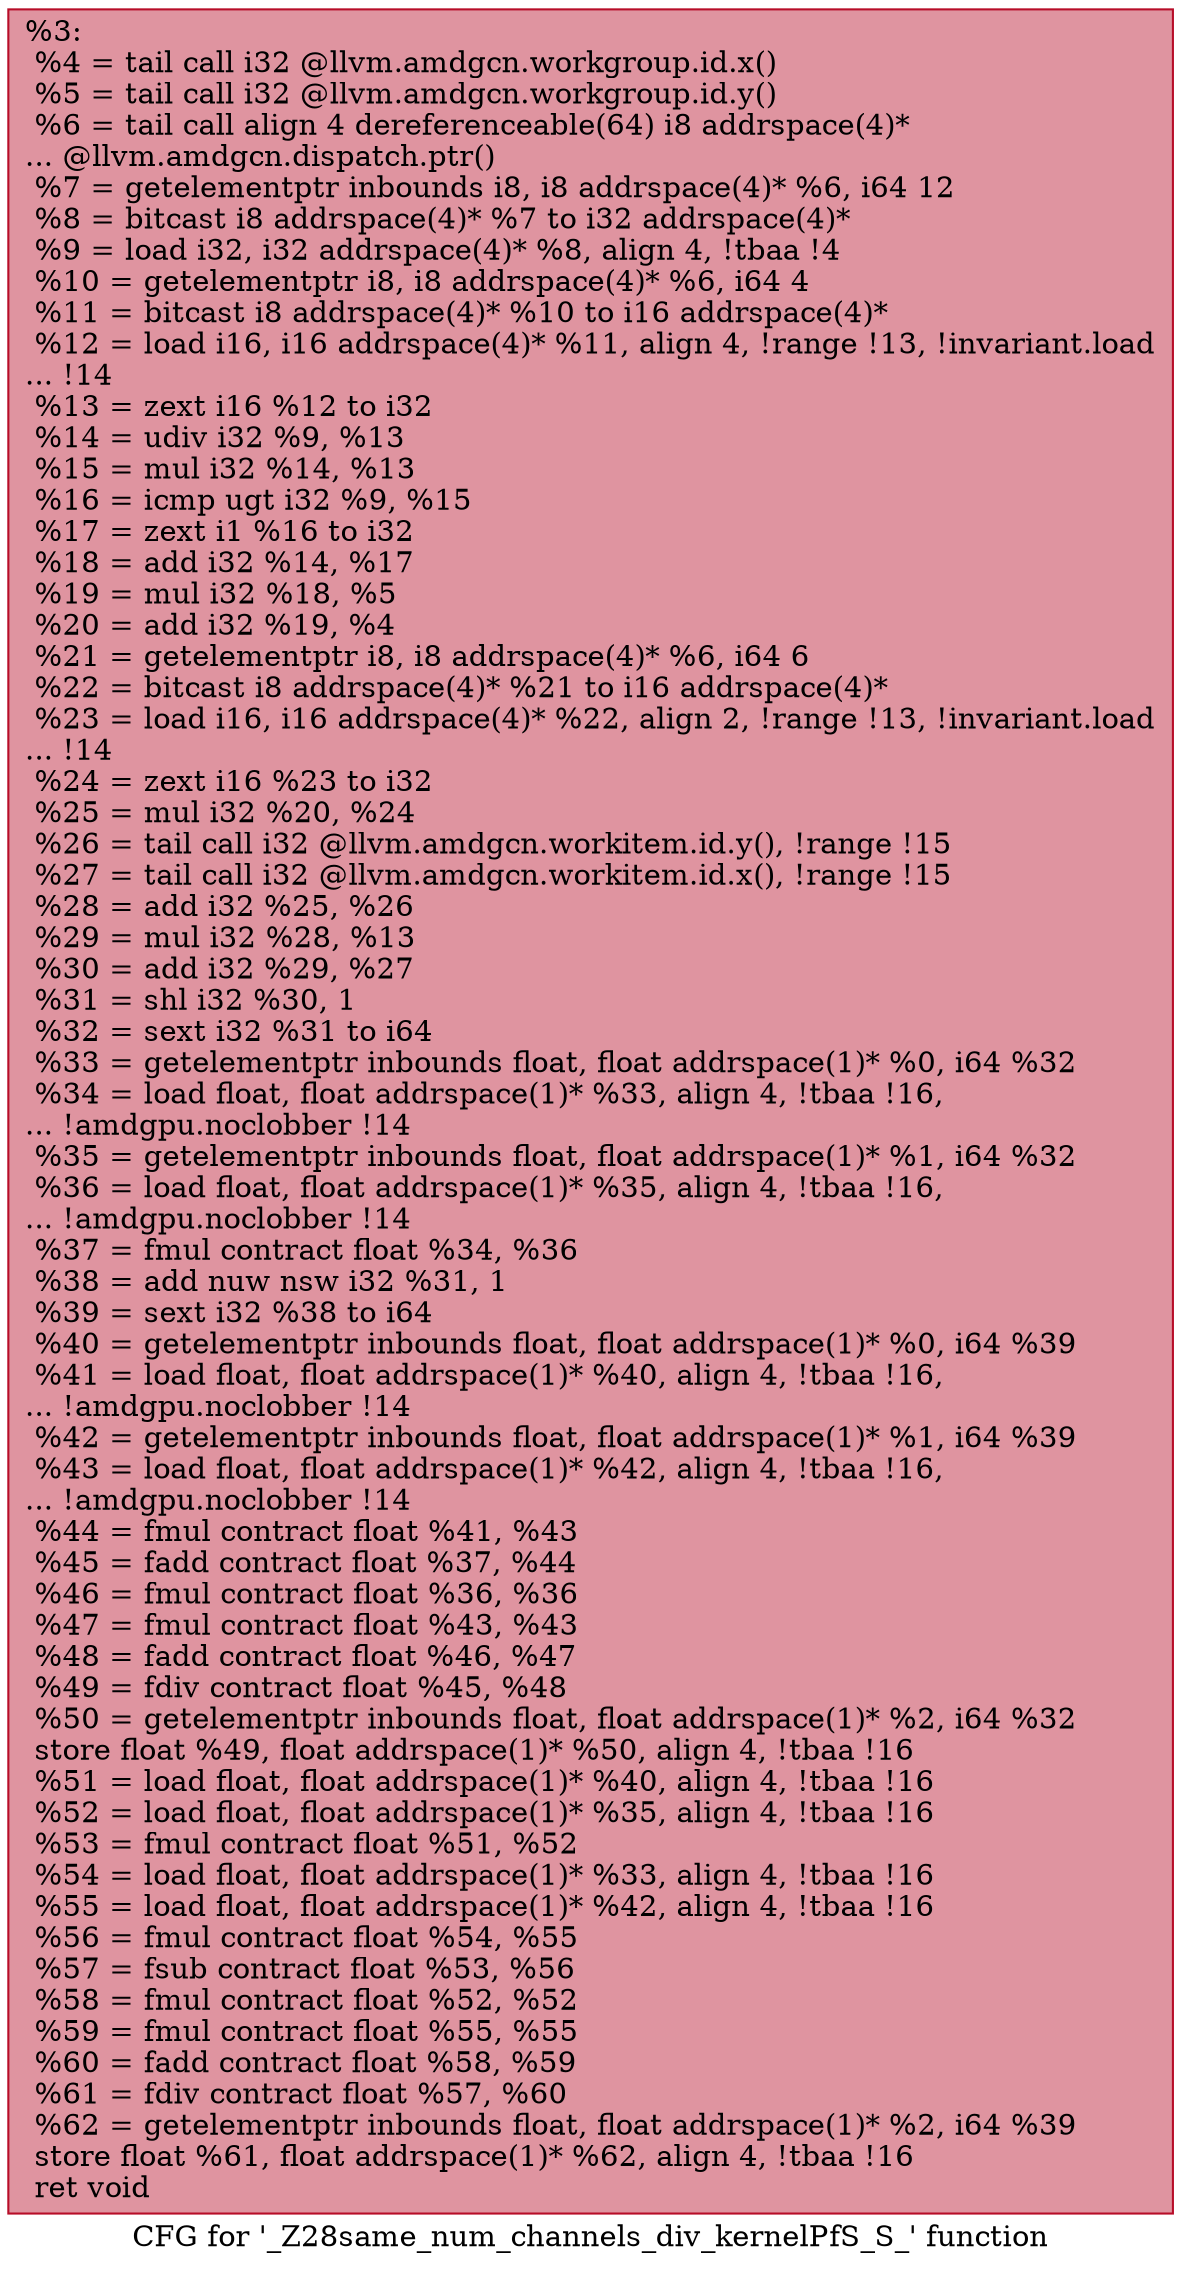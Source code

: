 digraph "CFG for '_Z28same_num_channels_div_kernelPfS_S_' function" {
	label="CFG for '_Z28same_num_channels_div_kernelPfS_S_' function";

	Node0x5485ad0 [shape=record,color="#b70d28ff", style=filled, fillcolor="#b70d2870",label="{%3:\l  %4 = tail call i32 @llvm.amdgcn.workgroup.id.x()\l  %5 = tail call i32 @llvm.amdgcn.workgroup.id.y()\l  %6 = tail call align 4 dereferenceable(64) i8 addrspace(4)*\l... @llvm.amdgcn.dispatch.ptr()\l  %7 = getelementptr inbounds i8, i8 addrspace(4)* %6, i64 12\l  %8 = bitcast i8 addrspace(4)* %7 to i32 addrspace(4)*\l  %9 = load i32, i32 addrspace(4)* %8, align 4, !tbaa !4\l  %10 = getelementptr i8, i8 addrspace(4)* %6, i64 4\l  %11 = bitcast i8 addrspace(4)* %10 to i16 addrspace(4)*\l  %12 = load i16, i16 addrspace(4)* %11, align 4, !range !13, !invariant.load\l... !14\l  %13 = zext i16 %12 to i32\l  %14 = udiv i32 %9, %13\l  %15 = mul i32 %14, %13\l  %16 = icmp ugt i32 %9, %15\l  %17 = zext i1 %16 to i32\l  %18 = add i32 %14, %17\l  %19 = mul i32 %18, %5\l  %20 = add i32 %19, %4\l  %21 = getelementptr i8, i8 addrspace(4)* %6, i64 6\l  %22 = bitcast i8 addrspace(4)* %21 to i16 addrspace(4)*\l  %23 = load i16, i16 addrspace(4)* %22, align 2, !range !13, !invariant.load\l... !14\l  %24 = zext i16 %23 to i32\l  %25 = mul i32 %20, %24\l  %26 = tail call i32 @llvm.amdgcn.workitem.id.y(), !range !15\l  %27 = tail call i32 @llvm.amdgcn.workitem.id.x(), !range !15\l  %28 = add i32 %25, %26\l  %29 = mul i32 %28, %13\l  %30 = add i32 %29, %27\l  %31 = shl i32 %30, 1\l  %32 = sext i32 %31 to i64\l  %33 = getelementptr inbounds float, float addrspace(1)* %0, i64 %32\l  %34 = load float, float addrspace(1)* %33, align 4, !tbaa !16,\l... !amdgpu.noclobber !14\l  %35 = getelementptr inbounds float, float addrspace(1)* %1, i64 %32\l  %36 = load float, float addrspace(1)* %35, align 4, !tbaa !16,\l... !amdgpu.noclobber !14\l  %37 = fmul contract float %34, %36\l  %38 = add nuw nsw i32 %31, 1\l  %39 = sext i32 %38 to i64\l  %40 = getelementptr inbounds float, float addrspace(1)* %0, i64 %39\l  %41 = load float, float addrspace(1)* %40, align 4, !tbaa !16,\l... !amdgpu.noclobber !14\l  %42 = getelementptr inbounds float, float addrspace(1)* %1, i64 %39\l  %43 = load float, float addrspace(1)* %42, align 4, !tbaa !16,\l... !amdgpu.noclobber !14\l  %44 = fmul contract float %41, %43\l  %45 = fadd contract float %37, %44\l  %46 = fmul contract float %36, %36\l  %47 = fmul contract float %43, %43\l  %48 = fadd contract float %46, %47\l  %49 = fdiv contract float %45, %48\l  %50 = getelementptr inbounds float, float addrspace(1)* %2, i64 %32\l  store float %49, float addrspace(1)* %50, align 4, !tbaa !16\l  %51 = load float, float addrspace(1)* %40, align 4, !tbaa !16\l  %52 = load float, float addrspace(1)* %35, align 4, !tbaa !16\l  %53 = fmul contract float %51, %52\l  %54 = load float, float addrspace(1)* %33, align 4, !tbaa !16\l  %55 = load float, float addrspace(1)* %42, align 4, !tbaa !16\l  %56 = fmul contract float %54, %55\l  %57 = fsub contract float %53, %56\l  %58 = fmul contract float %52, %52\l  %59 = fmul contract float %55, %55\l  %60 = fadd contract float %58, %59\l  %61 = fdiv contract float %57, %60\l  %62 = getelementptr inbounds float, float addrspace(1)* %2, i64 %39\l  store float %61, float addrspace(1)* %62, align 4, !tbaa !16\l  ret void\l}"];
}
